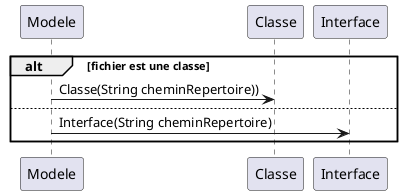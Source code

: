 @startuml
alt fichier est une classe
Modele->Classe:Classe(String cheminRepertoire))
else
Modele->Interface:Interface(String cheminRepertoire)
end
@enduml